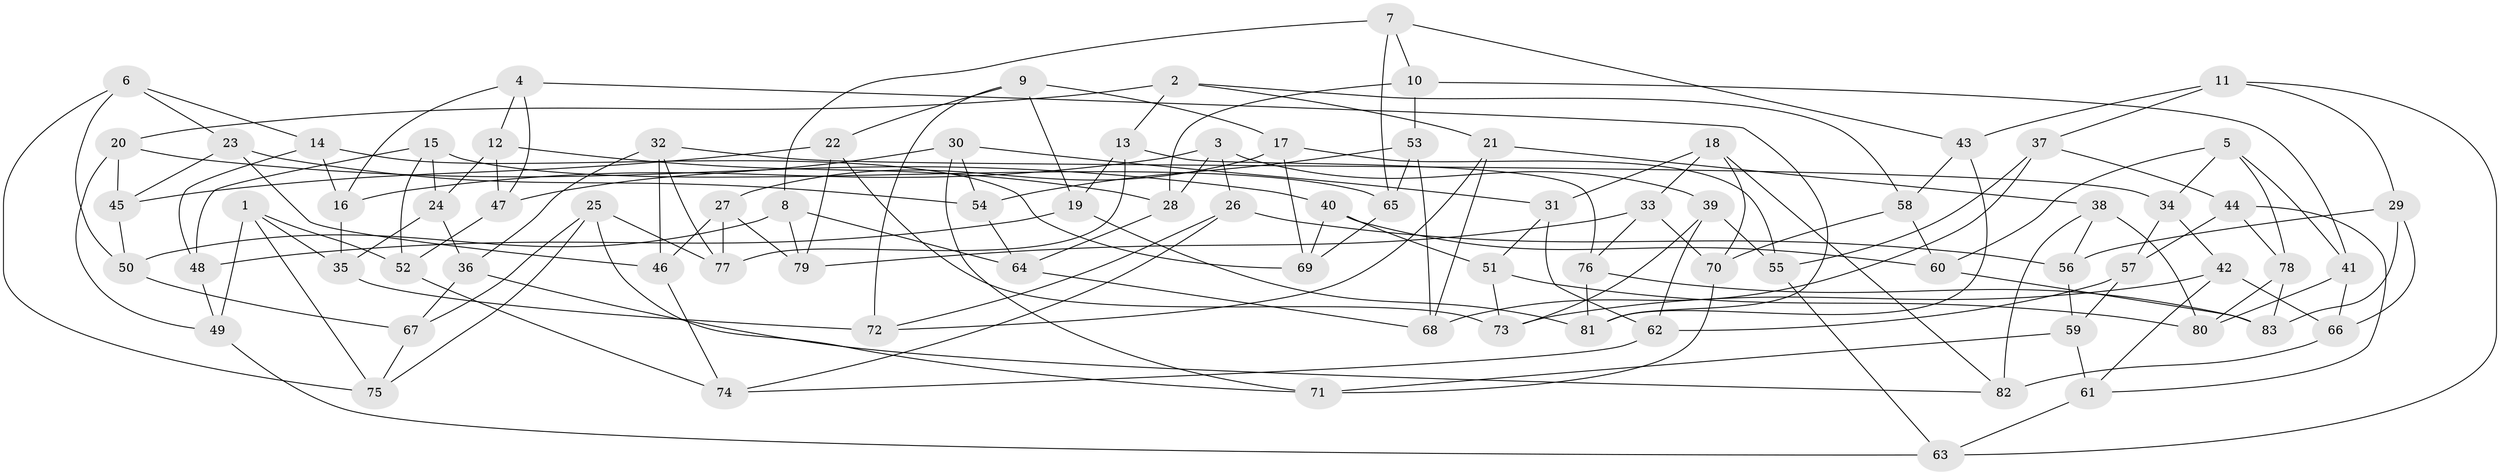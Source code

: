 // Generated by graph-tools (version 1.1) at 2025/26/03/09/25 03:26:58]
// undirected, 83 vertices, 166 edges
graph export_dot {
graph [start="1"]
  node [color=gray90,style=filled];
  1;
  2;
  3;
  4;
  5;
  6;
  7;
  8;
  9;
  10;
  11;
  12;
  13;
  14;
  15;
  16;
  17;
  18;
  19;
  20;
  21;
  22;
  23;
  24;
  25;
  26;
  27;
  28;
  29;
  30;
  31;
  32;
  33;
  34;
  35;
  36;
  37;
  38;
  39;
  40;
  41;
  42;
  43;
  44;
  45;
  46;
  47;
  48;
  49;
  50;
  51;
  52;
  53;
  54;
  55;
  56;
  57;
  58;
  59;
  60;
  61;
  62;
  63;
  64;
  65;
  66;
  67;
  68;
  69;
  70;
  71;
  72;
  73;
  74;
  75;
  76;
  77;
  78;
  79;
  80;
  81;
  82;
  83;
  1 -- 35;
  1 -- 75;
  1 -- 52;
  1 -- 49;
  2 -- 21;
  2 -- 58;
  2 -- 13;
  2 -- 20;
  3 -- 28;
  3 -- 39;
  3 -- 16;
  3 -- 26;
  4 -- 47;
  4 -- 81;
  4 -- 12;
  4 -- 16;
  5 -- 60;
  5 -- 78;
  5 -- 34;
  5 -- 41;
  6 -- 14;
  6 -- 75;
  6 -- 50;
  6 -- 23;
  7 -- 10;
  7 -- 8;
  7 -- 65;
  7 -- 43;
  8 -- 79;
  8 -- 64;
  8 -- 50;
  9 -- 72;
  9 -- 19;
  9 -- 17;
  9 -- 22;
  10 -- 41;
  10 -- 53;
  10 -- 28;
  11 -- 43;
  11 -- 37;
  11 -- 29;
  11 -- 63;
  12 -- 47;
  12 -- 24;
  12 -- 28;
  13 -- 76;
  13 -- 77;
  13 -- 19;
  14 -- 69;
  14 -- 16;
  14 -- 48;
  15 -- 48;
  15 -- 65;
  15 -- 52;
  15 -- 24;
  16 -- 35;
  17 -- 27;
  17 -- 69;
  17 -- 55;
  18 -- 82;
  18 -- 31;
  18 -- 33;
  18 -- 70;
  19 -- 48;
  19 -- 81;
  20 -- 45;
  20 -- 49;
  20 -- 40;
  21 -- 68;
  21 -- 38;
  21 -- 72;
  22 -- 79;
  22 -- 73;
  22 -- 45;
  23 -- 45;
  23 -- 46;
  23 -- 54;
  24 -- 35;
  24 -- 36;
  25 -- 77;
  25 -- 71;
  25 -- 75;
  25 -- 67;
  26 -- 74;
  26 -- 56;
  26 -- 72;
  27 -- 46;
  27 -- 77;
  27 -- 79;
  28 -- 64;
  29 -- 66;
  29 -- 83;
  29 -- 56;
  30 -- 31;
  30 -- 47;
  30 -- 54;
  30 -- 71;
  31 -- 51;
  31 -- 62;
  32 -- 77;
  32 -- 36;
  32 -- 34;
  32 -- 46;
  33 -- 70;
  33 -- 76;
  33 -- 79;
  34 -- 42;
  34 -- 57;
  35 -- 72;
  36 -- 67;
  36 -- 82;
  37 -- 68;
  37 -- 55;
  37 -- 44;
  38 -- 82;
  38 -- 80;
  38 -- 56;
  39 -- 73;
  39 -- 55;
  39 -- 62;
  40 -- 69;
  40 -- 60;
  40 -- 51;
  41 -- 80;
  41 -- 66;
  42 -- 66;
  42 -- 61;
  42 -- 73;
  43 -- 81;
  43 -- 58;
  44 -- 78;
  44 -- 61;
  44 -- 57;
  45 -- 50;
  46 -- 74;
  47 -- 52;
  48 -- 49;
  49 -- 63;
  50 -- 67;
  51 -- 80;
  51 -- 73;
  52 -- 74;
  53 -- 68;
  53 -- 65;
  53 -- 54;
  54 -- 64;
  55 -- 63;
  56 -- 59;
  57 -- 59;
  57 -- 62;
  58 -- 60;
  58 -- 70;
  59 -- 71;
  59 -- 61;
  60 -- 83;
  61 -- 63;
  62 -- 74;
  64 -- 68;
  65 -- 69;
  66 -- 82;
  67 -- 75;
  70 -- 71;
  76 -- 81;
  76 -- 83;
  78 -- 80;
  78 -- 83;
}
